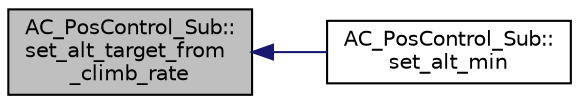 digraph "AC_PosControl_Sub::set_alt_target_from_climb_rate"
{
 // INTERACTIVE_SVG=YES
  edge [fontname="Helvetica",fontsize="10",labelfontname="Helvetica",labelfontsize="10"];
  node [fontname="Helvetica",fontsize="10",shape=record];
  rankdir="LR";
  Node1 [label="AC_PosControl_Sub::\lset_alt_target_from\l_climb_rate",height=0.2,width=0.4,color="black", fillcolor="grey75", style="filled", fontcolor="black"];
  Node1 -> Node2 [dir="back",color="midnightblue",fontsize="10",style="solid",fontname="Helvetica"];
  Node2 [label="AC_PosControl_Sub::\lset_alt_min",height=0.2,width=0.4,color="black", fillcolor="white", style="filled",URL="$classAC__PosControl__Sub.html#a5df29cd3d6d2e766fc63c2920d89e5c1"];
}
